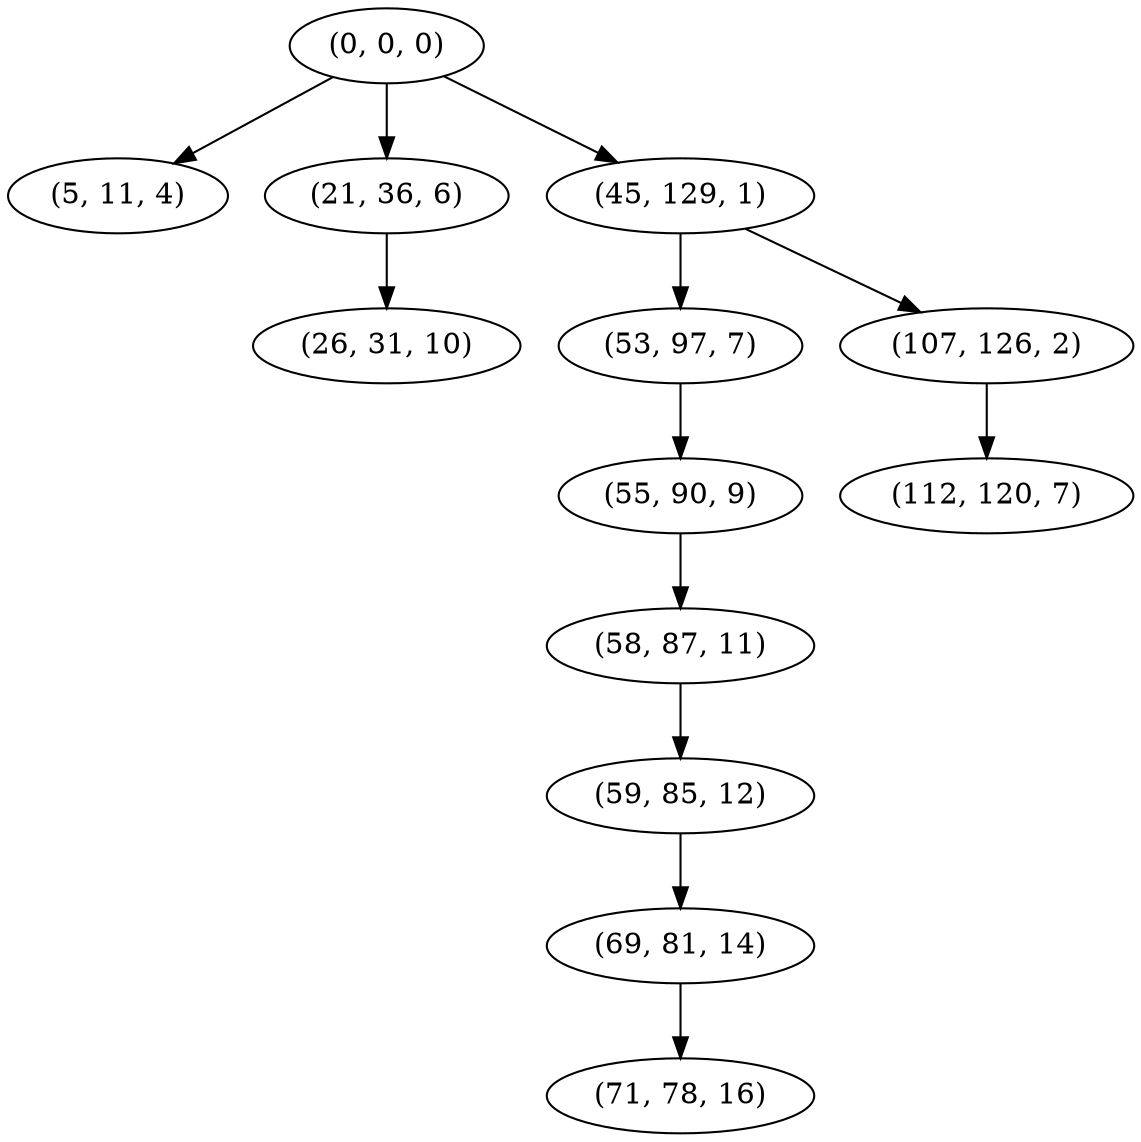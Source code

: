 digraph tree {
    "(0, 0, 0)";
    "(5, 11, 4)";
    "(21, 36, 6)";
    "(26, 31, 10)";
    "(45, 129, 1)";
    "(53, 97, 7)";
    "(55, 90, 9)";
    "(58, 87, 11)";
    "(59, 85, 12)";
    "(69, 81, 14)";
    "(71, 78, 16)";
    "(107, 126, 2)";
    "(112, 120, 7)";
    "(0, 0, 0)" -> "(5, 11, 4)";
    "(0, 0, 0)" -> "(21, 36, 6)";
    "(0, 0, 0)" -> "(45, 129, 1)";
    "(21, 36, 6)" -> "(26, 31, 10)";
    "(45, 129, 1)" -> "(53, 97, 7)";
    "(45, 129, 1)" -> "(107, 126, 2)";
    "(53, 97, 7)" -> "(55, 90, 9)";
    "(55, 90, 9)" -> "(58, 87, 11)";
    "(58, 87, 11)" -> "(59, 85, 12)";
    "(59, 85, 12)" -> "(69, 81, 14)";
    "(69, 81, 14)" -> "(71, 78, 16)";
    "(107, 126, 2)" -> "(112, 120, 7)";
}
